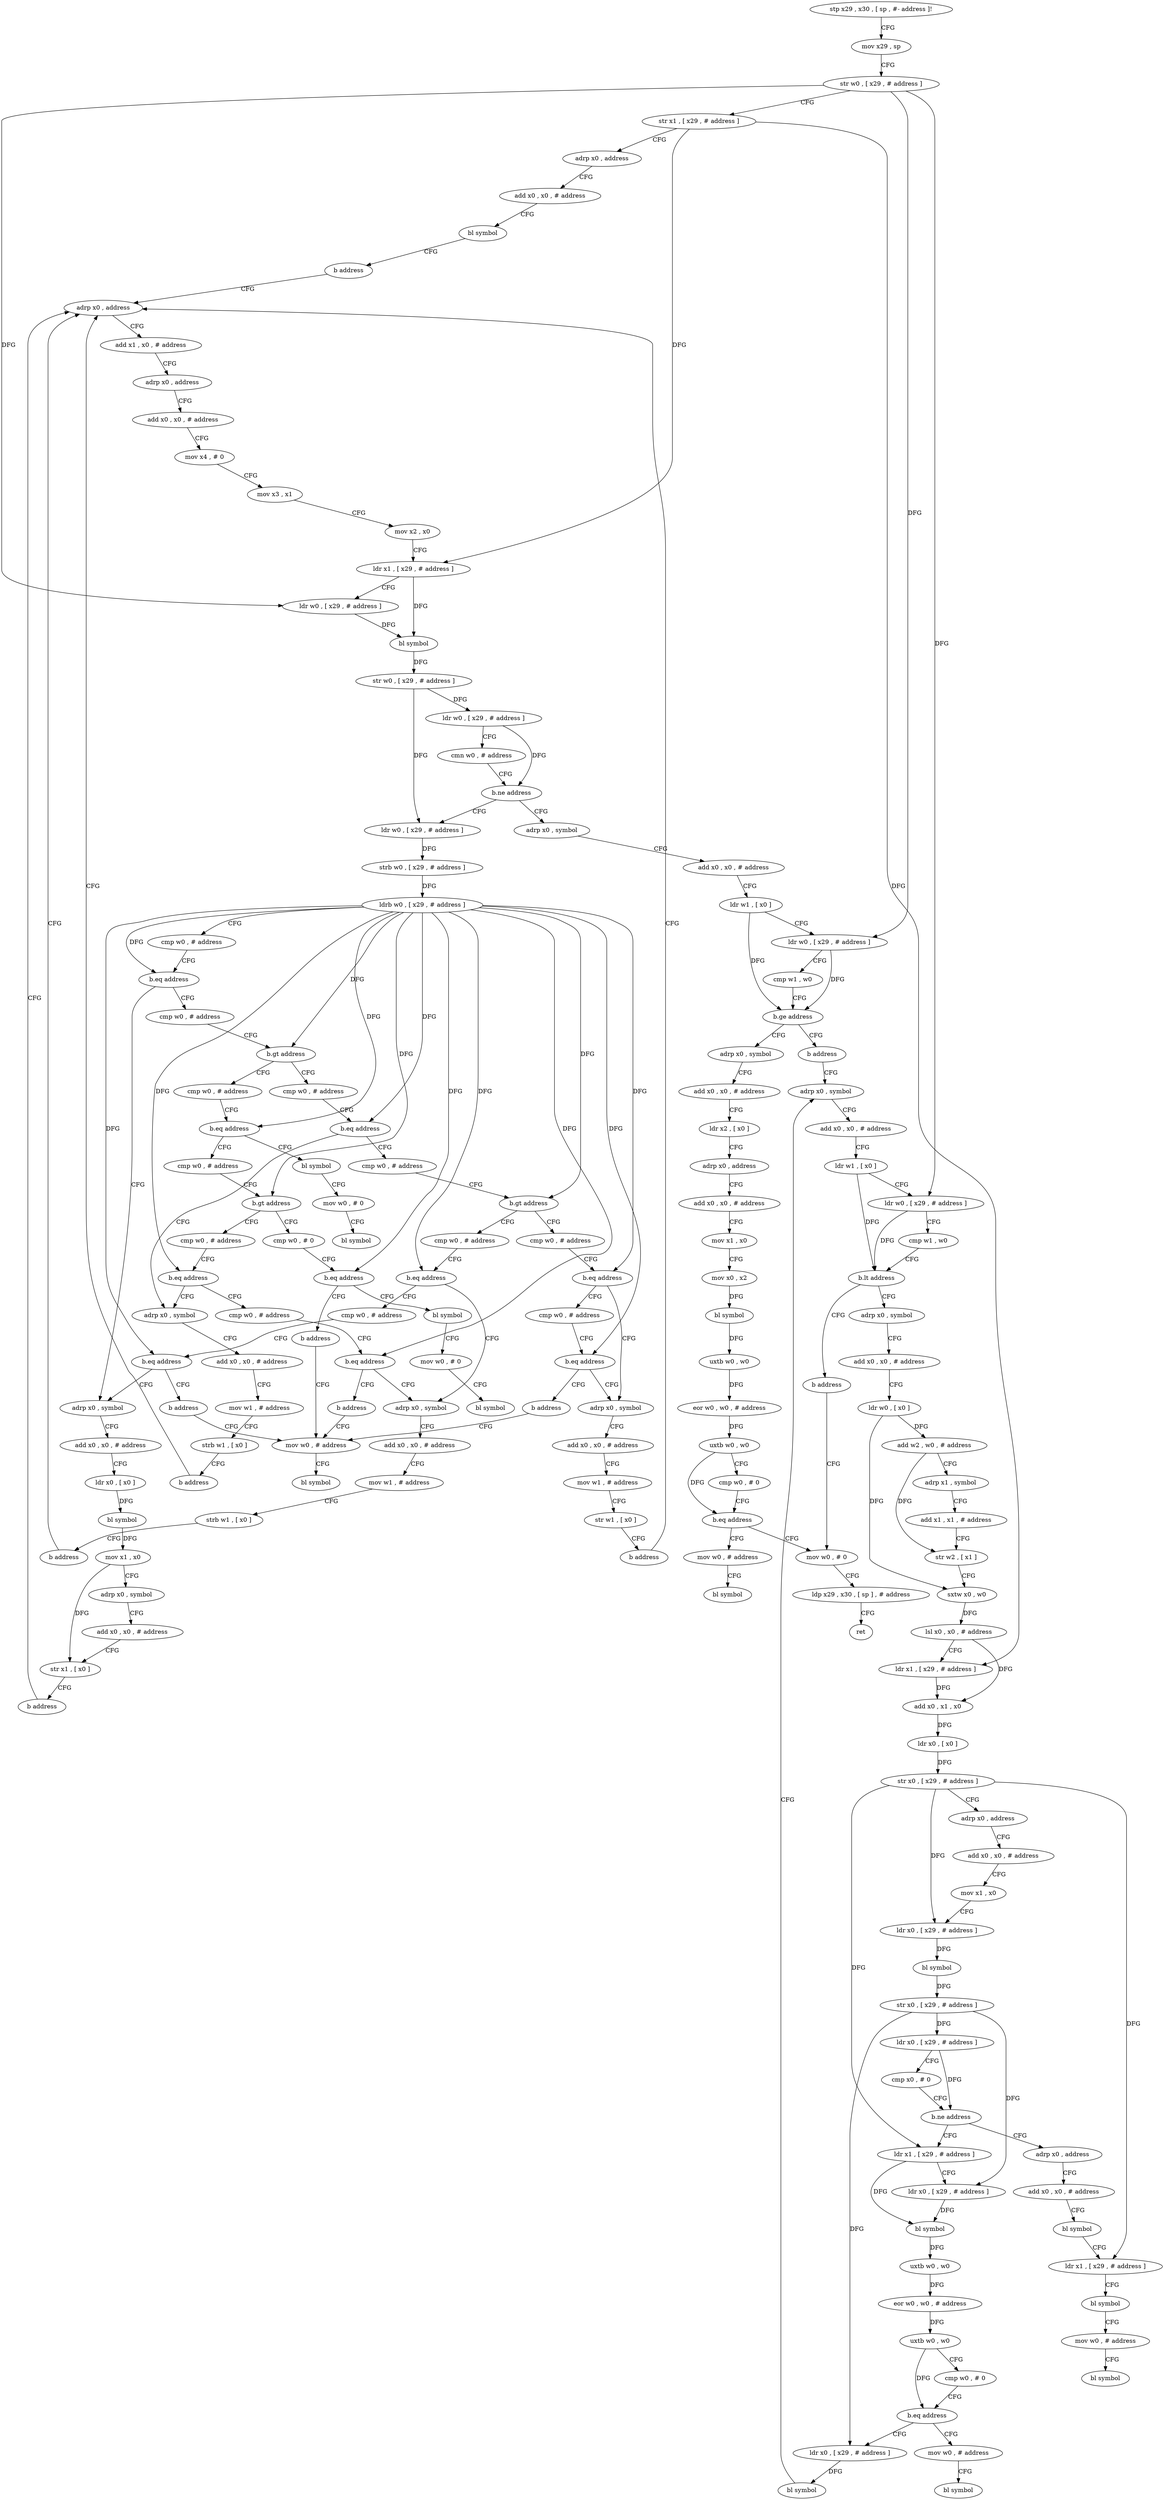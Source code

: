 digraph "func" {
"4220104" [label = "stp x29 , x30 , [ sp , #- address ]!" ]
"4220108" [label = "mov x29 , sp" ]
"4220112" [label = "str w0 , [ x29 , # address ]" ]
"4220116" [label = "str x1 , [ x29 , # address ]" ]
"4220120" [label = "adrp x0 , address" ]
"4220124" [label = "add x0 , x0 , # address" ]
"4220128" [label = "bl symbol" ]
"4220132" [label = "b address" ]
"4220396" [label = "adrp x0 , address" ]
"4220400" [label = "add x1 , x0 , # address" ]
"4220404" [label = "adrp x0 , address" ]
"4220408" [label = "add x0 , x0 , # address" ]
"4220412" [label = "mov x4 , # 0" ]
"4220416" [label = "mov x3 , x1" ]
"4220420" [label = "mov x2 , x0" ]
"4220424" [label = "ldr x1 , [ x29 , # address ]" ]
"4220428" [label = "ldr w0 , [ x29 , # address ]" ]
"4220432" [label = "bl symbol" ]
"4220436" [label = "str w0 , [ x29 , # address ]" ]
"4220440" [label = "ldr w0 , [ x29 , # address ]" ]
"4220444" [label = "cmn w0 , # address" ]
"4220448" [label = "b.ne address" ]
"4220136" [label = "ldr w0 , [ x29 , # address ]" ]
"4220452" [label = "adrp x0 , symbol" ]
"4220140" [label = "strb w0 , [ x29 , # address ]" ]
"4220144" [label = "ldrb w0 , [ x29 , # address ]" ]
"4220148" [label = "cmp w0 , # address" ]
"4220152" [label = "b.eq address" ]
"4220352" [label = "adrp x0 , symbol" ]
"4220156" [label = "cmp w0 , # address" ]
"4220456" [label = "add x0 , x0 , # address" ]
"4220460" [label = "ldr w1 , [ x0 ]" ]
"4220464" [label = "ldr w0 , [ x29 , # address ]" ]
"4220468" [label = "cmp w1 , w0" ]
"4220472" [label = "b.ge address" ]
"4220672" [label = "adrp x0 , symbol" ]
"4220476" [label = "b address" ]
"4220356" [label = "add x0 , x0 , # address" ]
"4220360" [label = "ldr x0 , [ x0 ]" ]
"4220364" [label = "bl symbol" ]
"4220368" [label = "mov x1 , x0" ]
"4220372" [label = "adrp x0 , symbol" ]
"4220376" [label = "add x0 , x0 , # address" ]
"4220380" [label = "str x1 , [ x0 ]" ]
"4220384" [label = "b address" ]
"4220160" [label = "b.gt address" ]
"4220212" [label = "cmp w0 , # address" ]
"4220164" [label = "cmp w0 , # address" ]
"4220676" [label = "add x0 , x0 , # address" ]
"4220680" [label = "ldr x2 , [ x0 ]" ]
"4220684" [label = "adrp x0 , address" ]
"4220688" [label = "add x0 , x0 , # address" ]
"4220692" [label = "mov x1 , x0" ]
"4220696" [label = "mov x0 , x2" ]
"4220700" [label = "bl symbol" ]
"4220704" [label = "uxtb w0 , w0" ]
"4220708" [label = "eor w0 , w0 , # address" ]
"4220712" [label = "uxtb w0 , w0" ]
"4220716" [label = "cmp w0 , # 0" ]
"4220720" [label = "b.eq address" ]
"4220732" [label = "mov w0 , # 0" ]
"4220724" [label = "mov w0 , # address" ]
"4220644" [label = "adrp x0 , symbol" ]
"4220216" [label = "b.eq address" ]
"4220312" [label = "adrp x0 , symbol" ]
"4220220" [label = "cmp w0 , # address" ]
"4220168" [label = "b.eq address" ]
"4220280" [label = "bl symbol" ]
"4220172" [label = "cmp w0 , # address" ]
"4220736" [label = "ldp x29 , x30 , [ sp ] , # address" ]
"4220740" [label = "ret" ]
"4220728" [label = "bl symbol" ]
"4220648" [label = "add x0 , x0 , # address" ]
"4220652" [label = "ldr w1 , [ x0 ]" ]
"4220656" [label = "ldr w0 , [ x29 , # address ]" ]
"4220660" [label = "cmp w1 , w0" ]
"4220664" [label = "b.lt address" ]
"4220480" [label = "adrp x0 , symbol" ]
"4220668" [label = "b address" ]
"4220316" [label = "add x0 , x0 , # address" ]
"4220320" [label = "mov w1 , # address" ]
"4220324" [label = "strb w1 , [ x0 ]" ]
"4220328" [label = "b address" ]
"4220224" [label = "b.gt address" ]
"4220248" [label = "cmp w0 , # address" ]
"4220228" [label = "cmp w0 , # address" ]
"4220284" [label = "mov w0 , # 0" ]
"4220288" [label = "bl symbol" ]
"4220176" [label = "b.gt address" ]
"4220192" [label = "cmp w0 , # address" ]
"4220180" [label = "cmp w0 , # 0" ]
"4220484" [label = "add x0 , x0 , # address" ]
"4220488" [label = "ldr w0 , [ x0 ]" ]
"4220492" [label = "add w2 , w0 , # address" ]
"4220496" [label = "adrp x1 , symbol" ]
"4220500" [label = "add x1 , x1 , # address" ]
"4220504" [label = "str w2 , [ x1 ]" ]
"4220508" [label = "sxtw x0 , w0" ]
"4220512" [label = "lsl x0 , x0 , # address" ]
"4220516" [label = "ldr x1 , [ x29 , # address ]" ]
"4220520" [label = "add x0 , x1 , x0" ]
"4220524" [label = "ldr x0 , [ x0 ]" ]
"4220528" [label = "str x0 , [ x29 , # address ]" ]
"4220532" [label = "adrp x0 , address" ]
"4220536" [label = "add x0 , x0 , # address" ]
"4220540" [label = "mov x1 , x0" ]
"4220544" [label = "ldr x0 , [ x29 , # address ]" ]
"4220548" [label = "bl symbol" ]
"4220552" [label = "str x0 , [ x29 , # address ]" ]
"4220556" [label = "ldr x0 , [ x29 , # address ]" ]
"4220560" [label = "cmp x0 , # 0" ]
"4220564" [label = "b.ne address" ]
"4220596" [label = "ldr x1 , [ x29 , # address ]" ]
"4220568" [label = "adrp x0 , address" ]
"4220252" [label = "b.eq address" ]
"4220332" [label = "adrp x0 , symbol" ]
"4220256" [label = "cmp w0 , # address" ]
"4220232" [label = "b.eq address" ]
"4220292" [label = "adrp x0 , symbol" ]
"4220236" [label = "cmp w0 , # address" ]
"4220196" [label = "b.eq address" ]
"4220200" [label = "cmp w0 , # address" ]
"4220184" [label = "b.eq address" ]
"4220268" [label = "bl symbol" ]
"4220188" [label = "b address" ]
"4220600" [label = "ldr x0 , [ x29 , # address ]" ]
"4220604" [label = "bl symbol" ]
"4220608" [label = "uxtb w0 , w0" ]
"4220612" [label = "eor w0 , w0 , # address" ]
"4220616" [label = "uxtb w0 , w0" ]
"4220620" [label = "cmp w0 , # 0" ]
"4220624" [label = "b.eq address" ]
"4220636" [label = "ldr x0 , [ x29 , # address ]" ]
"4220628" [label = "mov w0 , # address" ]
"4220572" [label = "add x0 , x0 , # address" ]
"4220576" [label = "bl symbol" ]
"4220580" [label = "ldr x1 , [ x29 , # address ]" ]
"4220584" [label = "bl symbol" ]
"4220588" [label = "mov w0 , # address" ]
"4220592" [label = "bl symbol" ]
"4220336" [label = "add x0 , x0 , # address" ]
"4220340" [label = "mov w1 , # address" ]
"4220344" [label = "strb w1 , [ x0 ]" ]
"4220348" [label = "b address" ]
"4220260" [label = "b.eq address" ]
"4220264" [label = "b address" ]
"4220296" [label = "add x0 , x0 , # address" ]
"4220300" [label = "mov w1 , # address" ]
"4220304" [label = "str w1 , [ x0 ]" ]
"4220308" [label = "b address" ]
"4220240" [label = "b.eq address" ]
"4220244" [label = "b address" ]
"4220204" [label = "b.eq address" ]
"4220208" [label = "b address" ]
"4220272" [label = "mov w0 , # 0" ]
"4220276" [label = "bl symbol" ]
"4220388" [label = "mov w0 , # address" ]
"4220640" [label = "bl symbol" ]
"4220632" [label = "bl symbol" ]
"4220392" [label = "bl symbol" ]
"4220104" -> "4220108" [ label = "CFG" ]
"4220108" -> "4220112" [ label = "CFG" ]
"4220112" -> "4220116" [ label = "CFG" ]
"4220112" -> "4220428" [ label = "DFG" ]
"4220112" -> "4220464" [ label = "DFG" ]
"4220112" -> "4220656" [ label = "DFG" ]
"4220116" -> "4220120" [ label = "CFG" ]
"4220116" -> "4220424" [ label = "DFG" ]
"4220116" -> "4220516" [ label = "DFG" ]
"4220120" -> "4220124" [ label = "CFG" ]
"4220124" -> "4220128" [ label = "CFG" ]
"4220128" -> "4220132" [ label = "CFG" ]
"4220132" -> "4220396" [ label = "CFG" ]
"4220396" -> "4220400" [ label = "CFG" ]
"4220400" -> "4220404" [ label = "CFG" ]
"4220404" -> "4220408" [ label = "CFG" ]
"4220408" -> "4220412" [ label = "CFG" ]
"4220412" -> "4220416" [ label = "CFG" ]
"4220416" -> "4220420" [ label = "CFG" ]
"4220420" -> "4220424" [ label = "CFG" ]
"4220424" -> "4220428" [ label = "CFG" ]
"4220424" -> "4220432" [ label = "DFG" ]
"4220428" -> "4220432" [ label = "DFG" ]
"4220432" -> "4220436" [ label = "DFG" ]
"4220436" -> "4220440" [ label = "DFG" ]
"4220436" -> "4220136" [ label = "DFG" ]
"4220440" -> "4220444" [ label = "CFG" ]
"4220440" -> "4220448" [ label = "DFG" ]
"4220444" -> "4220448" [ label = "CFG" ]
"4220448" -> "4220136" [ label = "CFG" ]
"4220448" -> "4220452" [ label = "CFG" ]
"4220136" -> "4220140" [ label = "DFG" ]
"4220452" -> "4220456" [ label = "CFG" ]
"4220140" -> "4220144" [ label = "DFG" ]
"4220144" -> "4220148" [ label = "CFG" ]
"4220144" -> "4220152" [ label = "DFG" ]
"4220144" -> "4220160" [ label = "DFG" ]
"4220144" -> "4220216" [ label = "DFG" ]
"4220144" -> "4220168" [ label = "DFG" ]
"4220144" -> "4220224" [ label = "DFG" ]
"4220144" -> "4220176" [ label = "DFG" ]
"4220144" -> "4220252" [ label = "DFG" ]
"4220144" -> "4220232" [ label = "DFG" ]
"4220144" -> "4220196" [ label = "DFG" ]
"4220144" -> "4220184" [ label = "DFG" ]
"4220144" -> "4220260" [ label = "DFG" ]
"4220144" -> "4220240" [ label = "DFG" ]
"4220144" -> "4220204" [ label = "DFG" ]
"4220148" -> "4220152" [ label = "CFG" ]
"4220152" -> "4220352" [ label = "CFG" ]
"4220152" -> "4220156" [ label = "CFG" ]
"4220352" -> "4220356" [ label = "CFG" ]
"4220156" -> "4220160" [ label = "CFG" ]
"4220456" -> "4220460" [ label = "CFG" ]
"4220460" -> "4220464" [ label = "CFG" ]
"4220460" -> "4220472" [ label = "DFG" ]
"4220464" -> "4220468" [ label = "CFG" ]
"4220464" -> "4220472" [ label = "DFG" ]
"4220468" -> "4220472" [ label = "CFG" ]
"4220472" -> "4220672" [ label = "CFG" ]
"4220472" -> "4220476" [ label = "CFG" ]
"4220672" -> "4220676" [ label = "CFG" ]
"4220476" -> "4220644" [ label = "CFG" ]
"4220356" -> "4220360" [ label = "CFG" ]
"4220360" -> "4220364" [ label = "DFG" ]
"4220364" -> "4220368" [ label = "DFG" ]
"4220368" -> "4220372" [ label = "CFG" ]
"4220368" -> "4220380" [ label = "DFG" ]
"4220372" -> "4220376" [ label = "CFG" ]
"4220376" -> "4220380" [ label = "CFG" ]
"4220380" -> "4220384" [ label = "CFG" ]
"4220384" -> "4220396" [ label = "CFG" ]
"4220160" -> "4220212" [ label = "CFG" ]
"4220160" -> "4220164" [ label = "CFG" ]
"4220212" -> "4220216" [ label = "CFG" ]
"4220164" -> "4220168" [ label = "CFG" ]
"4220676" -> "4220680" [ label = "CFG" ]
"4220680" -> "4220684" [ label = "CFG" ]
"4220684" -> "4220688" [ label = "CFG" ]
"4220688" -> "4220692" [ label = "CFG" ]
"4220692" -> "4220696" [ label = "CFG" ]
"4220696" -> "4220700" [ label = "DFG" ]
"4220700" -> "4220704" [ label = "DFG" ]
"4220704" -> "4220708" [ label = "DFG" ]
"4220708" -> "4220712" [ label = "DFG" ]
"4220712" -> "4220716" [ label = "CFG" ]
"4220712" -> "4220720" [ label = "DFG" ]
"4220716" -> "4220720" [ label = "CFG" ]
"4220720" -> "4220732" [ label = "CFG" ]
"4220720" -> "4220724" [ label = "CFG" ]
"4220732" -> "4220736" [ label = "CFG" ]
"4220724" -> "4220728" [ label = "CFG" ]
"4220644" -> "4220648" [ label = "CFG" ]
"4220216" -> "4220312" [ label = "CFG" ]
"4220216" -> "4220220" [ label = "CFG" ]
"4220312" -> "4220316" [ label = "CFG" ]
"4220220" -> "4220224" [ label = "CFG" ]
"4220168" -> "4220280" [ label = "CFG" ]
"4220168" -> "4220172" [ label = "CFG" ]
"4220280" -> "4220284" [ label = "CFG" ]
"4220172" -> "4220176" [ label = "CFG" ]
"4220736" -> "4220740" [ label = "CFG" ]
"4220648" -> "4220652" [ label = "CFG" ]
"4220652" -> "4220656" [ label = "CFG" ]
"4220652" -> "4220664" [ label = "DFG" ]
"4220656" -> "4220660" [ label = "CFG" ]
"4220656" -> "4220664" [ label = "DFG" ]
"4220660" -> "4220664" [ label = "CFG" ]
"4220664" -> "4220480" [ label = "CFG" ]
"4220664" -> "4220668" [ label = "CFG" ]
"4220480" -> "4220484" [ label = "CFG" ]
"4220668" -> "4220732" [ label = "CFG" ]
"4220316" -> "4220320" [ label = "CFG" ]
"4220320" -> "4220324" [ label = "CFG" ]
"4220324" -> "4220328" [ label = "CFG" ]
"4220328" -> "4220396" [ label = "CFG" ]
"4220224" -> "4220248" [ label = "CFG" ]
"4220224" -> "4220228" [ label = "CFG" ]
"4220248" -> "4220252" [ label = "CFG" ]
"4220228" -> "4220232" [ label = "CFG" ]
"4220284" -> "4220288" [ label = "CFG" ]
"4220176" -> "4220192" [ label = "CFG" ]
"4220176" -> "4220180" [ label = "CFG" ]
"4220192" -> "4220196" [ label = "CFG" ]
"4220180" -> "4220184" [ label = "CFG" ]
"4220484" -> "4220488" [ label = "CFG" ]
"4220488" -> "4220492" [ label = "DFG" ]
"4220488" -> "4220508" [ label = "DFG" ]
"4220492" -> "4220496" [ label = "CFG" ]
"4220492" -> "4220504" [ label = "DFG" ]
"4220496" -> "4220500" [ label = "CFG" ]
"4220500" -> "4220504" [ label = "CFG" ]
"4220504" -> "4220508" [ label = "CFG" ]
"4220508" -> "4220512" [ label = "DFG" ]
"4220512" -> "4220516" [ label = "CFG" ]
"4220512" -> "4220520" [ label = "DFG" ]
"4220516" -> "4220520" [ label = "DFG" ]
"4220520" -> "4220524" [ label = "DFG" ]
"4220524" -> "4220528" [ label = "DFG" ]
"4220528" -> "4220532" [ label = "CFG" ]
"4220528" -> "4220544" [ label = "DFG" ]
"4220528" -> "4220596" [ label = "DFG" ]
"4220528" -> "4220580" [ label = "DFG" ]
"4220532" -> "4220536" [ label = "CFG" ]
"4220536" -> "4220540" [ label = "CFG" ]
"4220540" -> "4220544" [ label = "CFG" ]
"4220544" -> "4220548" [ label = "DFG" ]
"4220548" -> "4220552" [ label = "DFG" ]
"4220552" -> "4220556" [ label = "DFG" ]
"4220552" -> "4220600" [ label = "DFG" ]
"4220552" -> "4220636" [ label = "DFG" ]
"4220556" -> "4220560" [ label = "CFG" ]
"4220556" -> "4220564" [ label = "DFG" ]
"4220560" -> "4220564" [ label = "CFG" ]
"4220564" -> "4220596" [ label = "CFG" ]
"4220564" -> "4220568" [ label = "CFG" ]
"4220596" -> "4220600" [ label = "CFG" ]
"4220596" -> "4220604" [ label = "DFG" ]
"4220568" -> "4220572" [ label = "CFG" ]
"4220252" -> "4220332" [ label = "CFG" ]
"4220252" -> "4220256" [ label = "CFG" ]
"4220332" -> "4220336" [ label = "CFG" ]
"4220256" -> "4220260" [ label = "CFG" ]
"4220232" -> "4220292" [ label = "CFG" ]
"4220232" -> "4220236" [ label = "CFG" ]
"4220292" -> "4220296" [ label = "CFG" ]
"4220236" -> "4220240" [ label = "CFG" ]
"4220196" -> "4220312" [ label = "CFG" ]
"4220196" -> "4220200" [ label = "CFG" ]
"4220200" -> "4220204" [ label = "CFG" ]
"4220184" -> "4220268" [ label = "CFG" ]
"4220184" -> "4220188" [ label = "CFG" ]
"4220268" -> "4220272" [ label = "CFG" ]
"4220188" -> "4220388" [ label = "CFG" ]
"4220600" -> "4220604" [ label = "DFG" ]
"4220604" -> "4220608" [ label = "DFG" ]
"4220608" -> "4220612" [ label = "DFG" ]
"4220612" -> "4220616" [ label = "DFG" ]
"4220616" -> "4220620" [ label = "CFG" ]
"4220616" -> "4220624" [ label = "DFG" ]
"4220620" -> "4220624" [ label = "CFG" ]
"4220624" -> "4220636" [ label = "CFG" ]
"4220624" -> "4220628" [ label = "CFG" ]
"4220636" -> "4220640" [ label = "DFG" ]
"4220628" -> "4220632" [ label = "CFG" ]
"4220572" -> "4220576" [ label = "CFG" ]
"4220576" -> "4220580" [ label = "CFG" ]
"4220580" -> "4220584" [ label = "CFG" ]
"4220584" -> "4220588" [ label = "CFG" ]
"4220588" -> "4220592" [ label = "CFG" ]
"4220336" -> "4220340" [ label = "CFG" ]
"4220340" -> "4220344" [ label = "CFG" ]
"4220344" -> "4220348" [ label = "CFG" ]
"4220348" -> "4220396" [ label = "CFG" ]
"4220260" -> "4220352" [ label = "CFG" ]
"4220260" -> "4220264" [ label = "CFG" ]
"4220264" -> "4220388" [ label = "CFG" ]
"4220296" -> "4220300" [ label = "CFG" ]
"4220300" -> "4220304" [ label = "CFG" ]
"4220304" -> "4220308" [ label = "CFG" ]
"4220308" -> "4220396" [ label = "CFG" ]
"4220240" -> "4220292" [ label = "CFG" ]
"4220240" -> "4220244" [ label = "CFG" ]
"4220244" -> "4220388" [ label = "CFG" ]
"4220204" -> "4220332" [ label = "CFG" ]
"4220204" -> "4220208" [ label = "CFG" ]
"4220208" -> "4220388" [ label = "CFG" ]
"4220272" -> "4220276" [ label = "CFG" ]
"4220388" -> "4220392" [ label = "CFG" ]
"4220640" -> "4220644" [ label = "CFG" ]
}
